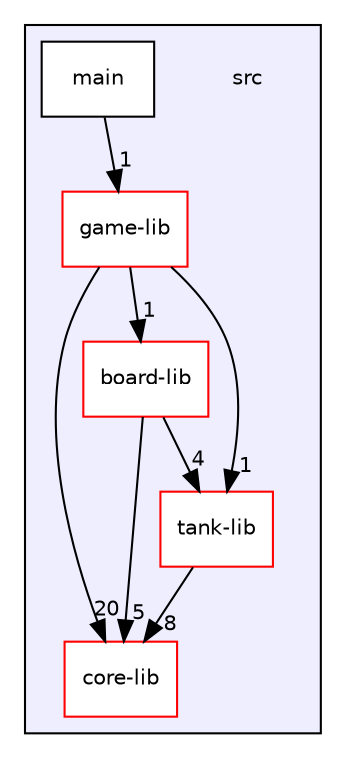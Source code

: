 digraph "/home/rafalunix/proi/22l-proi-projekt-jakomulski-budnik-owienko/src" {
  bgcolor=transparent;
  compound=true
  node [ fontsize="10", fontname="Helvetica"];
  edge [ labelfontsize="10", labelfontname="Helvetica"];
  subgraph clusterdir_68267d1309a1af8e8297ef4c3efbcdba {
    graph [ bgcolor="#eeeeff", pencolor="black", label="" URL="dir_68267d1309a1af8e8297ef4c3efbcdba.html"];
    dir_68267d1309a1af8e8297ef4c3efbcdba [shape=plaintext label="src"];
    dir_f9968d1aa079c8b4e4a8682b301a0233 [shape=box label="board-lib" color="red" fillcolor="white" style="filled" URL="dir_f9968d1aa079c8b4e4a8682b301a0233.html"];
    dir_dd008488fb0da8829e2acca19721471d [shape=box label="core-lib" color="red" fillcolor="white" style="filled" URL="dir_dd008488fb0da8829e2acca19721471d.html"];
    dir_ababdeb7394d8224d3e296f78088442b [shape=box label="game-lib" color="red" fillcolor="white" style="filled" URL="dir_ababdeb7394d8224d3e296f78088442b.html"];
    dir_5eb159725f84c66aafd839904a4acdd0 [shape=box label="main" color="black" fillcolor="white" style="filled" URL="dir_5eb159725f84c66aafd839904a4acdd0.html"];
    dir_09862807db2014add90ed94978e55931 [shape=box label="tank-lib" color="red" fillcolor="white" style="filled" URL="dir_09862807db2014add90ed94978e55931.html"];
  }
  dir_f9968d1aa079c8b4e4a8682b301a0233->dir_09862807db2014add90ed94978e55931 [headlabel="4", labeldistance=1.5 headhref="dir_000001_000008.html"];
  dir_f9968d1aa079c8b4e4a8682b301a0233->dir_dd008488fb0da8829e2acca19721471d [headlabel="5", labeldistance=1.5 headhref="dir_000001_000003.html"];
  dir_5eb159725f84c66aafd839904a4acdd0->dir_ababdeb7394d8224d3e296f78088442b [headlabel="1", labeldistance=1.5 headhref="dir_000007_000005.html"];
  dir_ababdeb7394d8224d3e296f78088442b->dir_f9968d1aa079c8b4e4a8682b301a0233 [headlabel="1", labeldistance=1.5 headhref="dir_000005_000001.html"];
  dir_ababdeb7394d8224d3e296f78088442b->dir_09862807db2014add90ed94978e55931 [headlabel="1", labeldistance=1.5 headhref="dir_000005_000008.html"];
  dir_ababdeb7394d8224d3e296f78088442b->dir_dd008488fb0da8829e2acca19721471d [headlabel="20", labeldistance=1.5 headhref="dir_000005_000003.html"];
  dir_09862807db2014add90ed94978e55931->dir_dd008488fb0da8829e2acca19721471d [headlabel="8", labeldistance=1.5 headhref="dir_000008_000003.html"];
}
